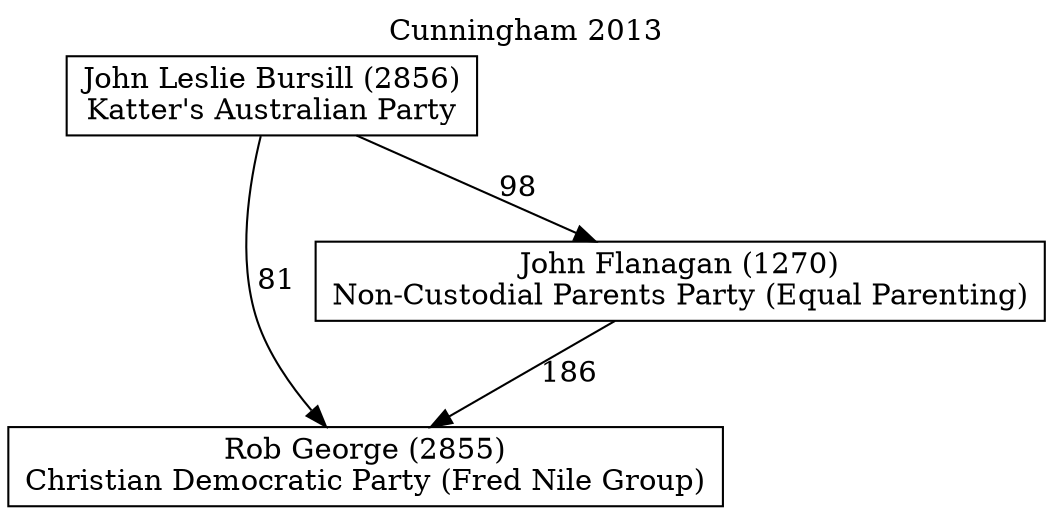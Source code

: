 // House preference flow
digraph "Rob George (2855)_Cunningham_2013" {
	graph [label="Cunningham 2013" labelloc=t mclimit=10]
	node [shape=box]
	"Rob George (2855)" [label="Rob George (2855)
Christian Democratic Party (Fred Nile Group)"]
	"John Flanagan (1270)" [label="John Flanagan (1270)
Non-Custodial Parents Party (Equal Parenting)"]
	"John Leslie Bursill (2856)" [label="John Leslie Bursill (2856)
Katter's Australian Party"]
	"John Flanagan (1270)" -> "Rob George (2855)" [label=186]
	"John Leslie Bursill (2856)" -> "John Flanagan (1270)" [label=98]
	"John Leslie Bursill (2856)" -> "Rob George (2855)" [label=81]
}

